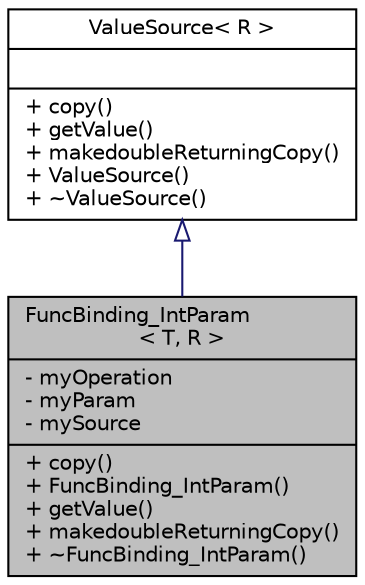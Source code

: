 digraph "FuncBinding_IntParam&lt; T, R &gt;"
{
  edge [fontname="Helvetica",fontsize="10",labelfontname="Helvetica",labelfontsize="10"];
  node [fontname="Helvetica",fontsize="10",shape=record];
  Node0 [label="{FuncBinding_IntParam\l\< T, R \>\n|- myOperation\l- myParam\l- mySource\l|+ copy()\l+ FuncBinding_IntParam()\l+ getValue()\l+ makedoubleReturningCopy()\l+ ~FuncBinding_IntParam()\l}",height=0.2,width=0.4,color="black", fillcolor="grey75", style="filled", fontcolor="black"];
  Node1 -> Node0 [dir="back",color="midnightblue",fontsize="10",style="solid",arrowtail="onormal",fontname="Helvetica"];
  Node1 [label="{ValueSource\< R \>\n||+ copy()\l+ getValue()\l+ makedoubleReturningCopy()\l+ ValueSource()\l+ ~ValueSource()\l}",height=0.2,width=0.4,color="black", fillcolor="white", style="filled",URL="$d5/dcd/class_value_source.html"];
}
